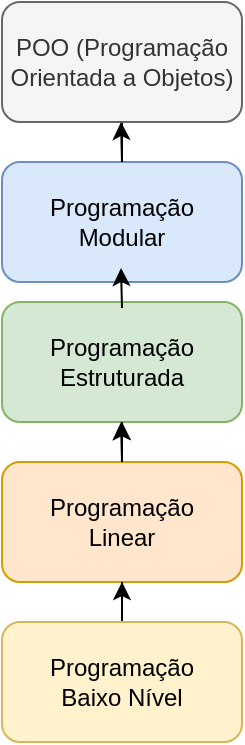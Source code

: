 <mxfile version="17.4.0" type="github"><diagram id="O87nhhvSxObc8_MOIzcw" name="Page-1"><mxGraphModel dx="580" dy="749" grid="1" gridSize="10" guides="1" tooltips="1" connect="1" arrows="1" fold="1" page="1" pageScale="1" pageWidth="850" pageHeight="1100" math="0" shadow="0"><root><mxCell id="0"/><mxCell id="1" parent="0"/><mxCell id="6G-wgaLH2ybgyPjkxfQ--11" value="" style="edgeStyle=orthogonalEdgeStyle;rounded=0;orthogonalLoop=1;jettySize=auto;html=1;" edge="1" parent="1" source="6G-wgaLH2ybgyPjkxfQ--1"><mxGeometry relative="1" as="geometry"><mxPoint x="320" y="160" as="targetPoint"/></mxGeometry></mxCell><mxCell id="6G-wgaLH2ybgyPjkxfQ--1" value="POO (Programação&lt;br&gt;Orientada a Objetos)" style="rounded=1;whiteSpace=wrap;html=1;fillColor=#f5f5f5;fontColor=#333333;strokeColor=#666666;" vertex="1" parent="1"><mxGeometry x="260" y="50" width="120" height="60" as="geometry"/></mxCell><mxCell id="6G-wgaLH2ybgyPjkxfQ--2" value="Programação&lt;br&gt;Modular" style="rounded=1;whiteSpace=wrap;html=1;fillColor=#dae8fc;strokeColor=#6c8ebf;" vertex="1" parent="1"><mxGeometry x="260" y="130" width="120" height="60" as="geometry"/></mxCell><mxCell id="6G-wgaLH2ybgyPjkxfQ--3" value="Programação&lt;br&gt;Estruturada" style="rounded=1;whiteSpace=wrap;html=1;fillColor=#d5e8d4;strokeColor=#82b366;" vertex="1" parent="1"><mxGeometry x="260" y="200" width="120" height="60" as="geometry"/></mxCell><mxCell id="6G-wgaLH2ybgyPjkxfQ--8" value="" style="edgeStyle=orthogonalEdgeStyle;rounded=0;orthogonalLoop=1;jettySize=auto;html=1;" edge="1" parent="1" source="6G-wgaLH2ybgyPjkxfQ--4" target="6G-wgaLH2ybgyPjkxfQ--3"><mxGeometry relative="1" as="geometry"/></mxCell><mxCell id="6G-wgaLH2ybgyPjkxfQ--4" value="Programação&lt;br&gt;Linear" style="rounded=1;whiteSpace=wrap;html=1;fillColor=#ffe6cc;strokeColor=#d79b00;" vertex="1" parent="1"><mxGeometry x="260" y="280" width="120" height="60" as="geometry"/></mxCell><mxCell id="6G-wgaLH2ybgyPjkxfQ--10" value="" style="edgeStyle=orthogonalEdgeStyle;rounded=0;orthogonalLoop=1;jettySize=auto;html=1;" edge="1" parent="1" source="6G-wgaLH2ybgyPjkxfQ--5" target="6G-wgaLH2ybgyPjkxfQ--4"><mxGeometry relative="1" as="geometry"/></mxCell><mxCell id="6G-wgaLH2ybgyPjkxfQ--5" value="Programação&lt;br&gt;Baixo Nível" style="rounded=1;whiteSpace=wrap;html=1;fillColor=#fff2cc;strokeColor=#d6b656;" vertex="1" parent="1"><mxGeometry x="260" y="360" width="120" height="60" as="geometry"/></mxCell><mxCell id="6G-wgaLH2ybgyPjkxfQ--6" value="" style="endArrow=classic;html=1;rounded=0;" edge="1" parent="1"><mxGeometry width="50" height="50" relative="1" as="geometry"><mxPoint x="320" y="130" as="sourcePoint"/><mxPoint x="319.5" y="110" as="targetPoint"/><Array as="points"/></mxGeometry></mxCell><mxCell id="6G-wgaLH2ybgyPjkxfQ--7" value="" style="endArrow=classic;html=1;rounded=0;" edge="1" parent="1"><mxGeometry width="50" height="50" relative="1" as="geometry"><mxPoint x="320" y="280" as="sourcePoint"/><mxPoint x="319.5" y="260" as="targetPoint"/><Array as="points"><mxPoint x="320" y="280"/></Array></mxGeometry></mxCell><mxCell id="6G-wgaLH2ybgyPjkxfQ--14" value="" style="endArrow=classic;html=1;rounded=0;" edge="1" parent="1"><mxGeometry width="50" height="50" relative="1" as="geometry"><mxPoint x="320" y="203" as="sourcePoint"/><mxPoint x="319.5" y="183" as="targetPoint"/><Array as="points"><mxPoint x="320" y="203"/></Array></mxGeometry></mxCell></root></mxGraphModel></diagram></mxfile>